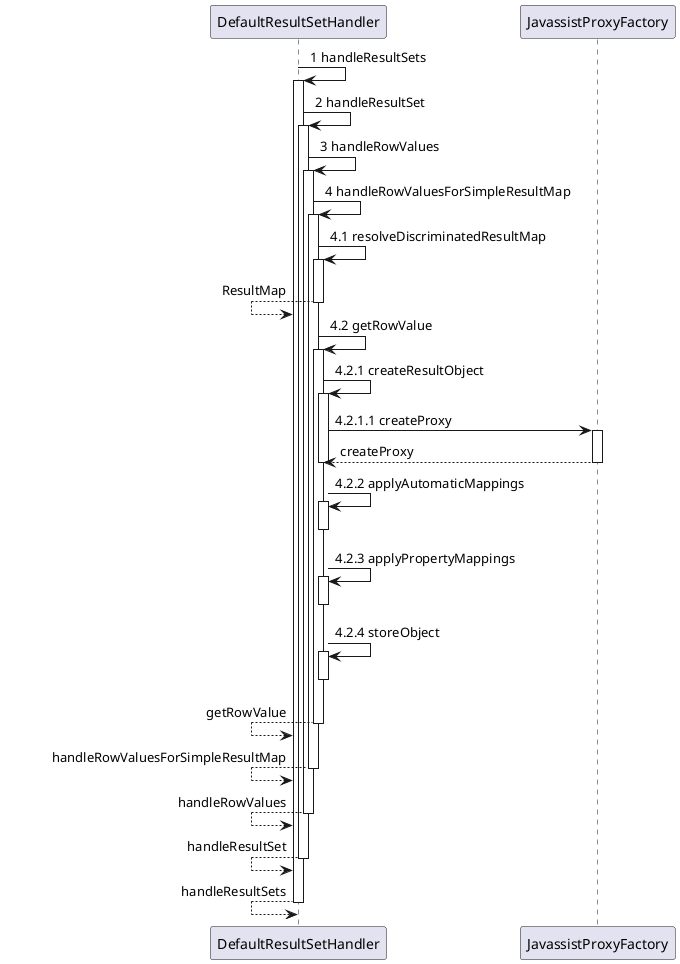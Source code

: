 @startuml

DefaultResultSetHandler -> DefaultResultSetHandler: 1 handleResultSets
activate DefaultResultSetHandler

DefaultResultSetHandler -> DefaultResultSetHandler: 2 handleResultSet
activate DefaultResultSetHandler

DefaultResultSetHandler -> DefaultResultSetHandler: 3 handleRowValues
activate DefaultResultSetHandler

DefaultResultSetHandler -> DefaultResultSetHandler: 4 handleRowValuesForSimpleResultMap
activate DefaultResultSetHandler

DefaultResultSetHandler -> DefaultResultSetHandler: 4.1 resolveDiscriminatedResultMap
activate DefaultResultSetHandler
DefaultResultSetHandler <-- DefaultResultSetHandler: ResultMap
deactivate DefaultResultSetHandler


DefaultResultSetHandler -> DefaultResultSetHandler: 4.2 getRowValue
activate DefaultResultSetHandler

DefaultResultSetHandler -> DefaultResultSetHandler: 4.2.1 createResultObject
activate DefaultResultSetHandler

DefaultResultSetHandler -> JavassistProxyFactory: 4.2.1.1 createProxy
activate JavassistProxyFactory
DefaultResultSetHandler <-- JavassistProxyFactory: createProxy
deactivate JavassistProxyFactory
deactivate DefaultResultSetHandler

DefaultResultSetHandler -> DefaultResultSetHandler: 4.2.2 applyAutomaticMappings
activate DefaultResultSetHandler
deactivate DefaultResultSetHandler

DefaultResultSetHandler -> DefaultResultSetHandler: 4.2.3 applyPropertyMappings
activate DefaultResultSetHandler
deactivate DefaultResultSetHandler

DefaultResultSetHandler -> DefaultResultSetHandler: 4.2.4 storeObject
activate DefaultResultSetHandler
deactivate DefaultResultSetHandler

DefaultResultSetHandler <-- DefaultResultSetHandler: getRowValue
deactivate DefaultResultSetHandler

DefaultResultSetHandler <-- DefaultResultSetHandler: handleRowValuesForSimpleResultMap
deactivate DefaultResultSetHandler

DefaultResultSetHandler <-- DefaultResultSetHandler: handleRowValues
deactivate DefaultResultSetHandler

DefaultResultSetHandler <-- DefaultResultSetHandler: handleResultSet
deactivate DefaultResultSetHandler
DefaultResultSetHandler <-- DefaultResultSetHandler: handleResultSets
deactivate DefaultResultSetHandler
@enduml